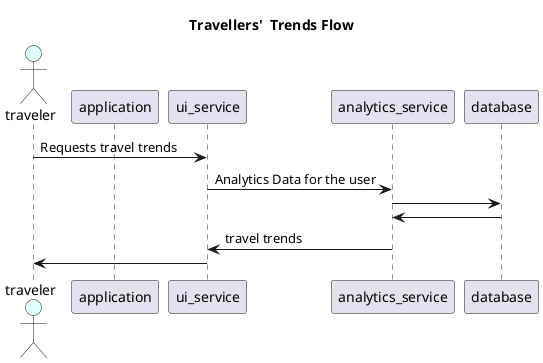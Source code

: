 @startuml UseCaseDiagram
!define ICONURL https://plantuml.com/gicon/
!define TRAVELLER traveler
!define ADMINISTRATOR administrator
!define API_CLIENT api_client
!define APPLICATION application
!define UI_SERVICE ui_service
!define ADMIN_SERVICE admin_service
!define NOTIFICATION_SERVICE notification_service
!define AUDIT_LOGGING_SERVICE audit_logging_service
!define USER_MANAGEMENT_SERVICE user_management_service
!define TRIP_SERVICE trip_service
!define ANALYTICS_SERVICE analytics_service
!define TRAVEL_FEEDS travel_feeds
!define THIRD_PARTY_CONNECTORS thirdparty_connectors
!define EMAIL email
!define PNR pnr
!define BOOKING_ID booking_id


actor TRAVELLER as TRAVELLER #LightCyan

participant APPLICATION as APPLICATION
participant UI_SERVICE as UI_SERVICE
participant ANALYTICS_SERVICE as ANALYTICS_SERVICE




title "Travellers'  Trends Flow"


TRAVELLER -> UI_SERVICE: Requests travel trends
UI_SERVICE -> ANALYTICS_SERVICE: Analytics Data for the user
ANALYTICS_SERVICE -> database:
database -> ANALYTICS_SERVICE
ANALYTICS_SERVICE -> UI_SERVICE: travel trends
UI_SERVICE -> TRAVELLER




@enduml
